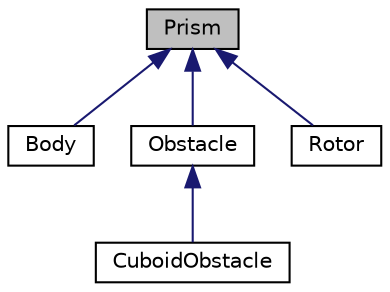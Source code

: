 digraph "Prism"
{
  edge [fontname="Helvetica",fontsize="10",labelfontname="Helvetica",labelfontsize="10"];
  node [fontname="Helvetica",fontsize="10",shape=record];
  Node0 [label="Prism",height=0.2,width=0.4,color="black", fillcolor="grey75", style="filled", fontcolor="black"];
  Node0 -> Node1 [dir="back",color="midnightblue",fontsize="10",style="solid",fontname="Helvetica"];
  Node1 [label="Body",height=0.2,width=0.4,color="black", fillcolor="white", style="filled",URL="$class_body.html",tooltip="Klasa definiuje pojęcie kadłuba dla drona. "];
  Node0 -> Node2 [dir="back",color="midnightblue",fontsize="10",style="solid",fontname="Helvetica"];
  Node2 [label="Obstacle",height=0.2,width=0.4,color="black", fillcolor="white", style="filled",URL="$class_obstacle.html",tooltip="Klasa definiuje pojęcie przeszkody. "];
  Node2 -> Node3 [dir="back",color="midnightblue",fontsize="10",style="solid",fontname="Helvetica"];
  Node3 [label="CuboidObstacle",height=0.2,width=0.4,color="black", fillcolor="white", style="filled",URL="$class_cuboid_obstacle.html",tooltip="Klasa definiuje pojęcie przeszkody prostopadłościennej. "];
  Node0 -> Node4 [dir="back",color="midnightblue",fontsize="10",style="solid",fontname="Helvetica"];
  Node4 [label="Rotor",height=0.2,width=0.4,color="black", fillcolor="white", style="filled",URL="$class_rotor.html",tooltip="Klasa definiuje pojęcie wirnika. "];
}
